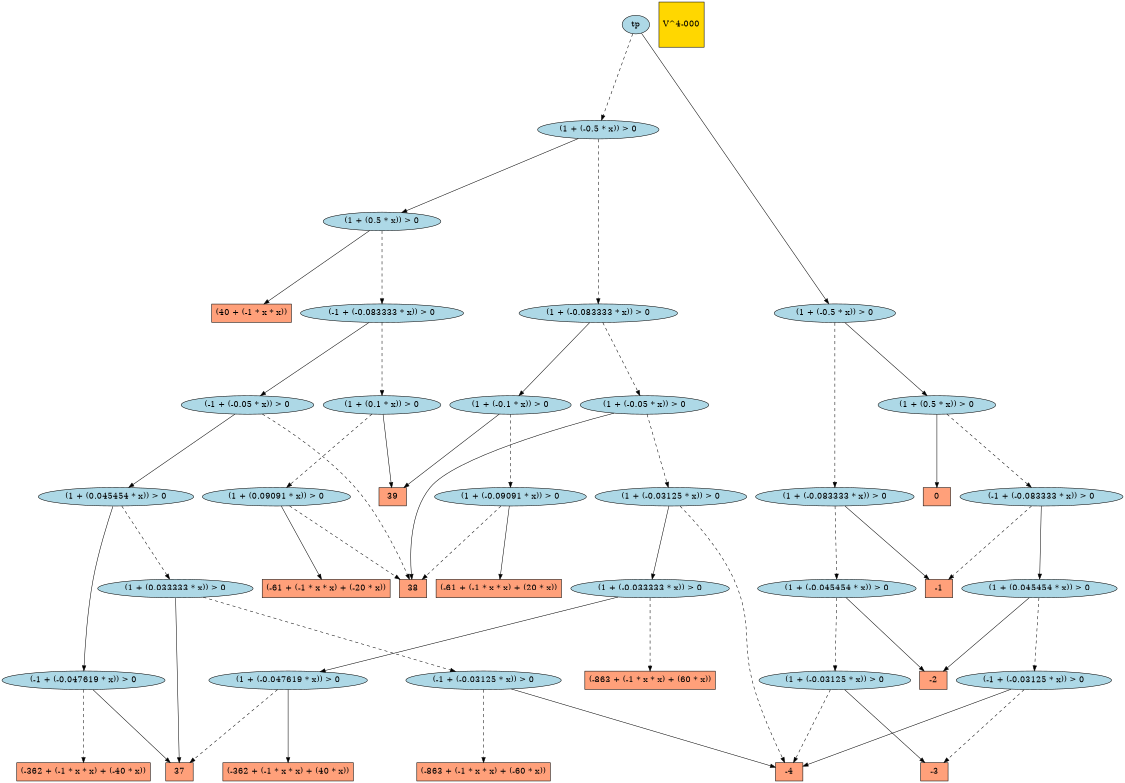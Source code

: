 digraph G { 
graph [ fontname = "Helvetica",fontsize="16",ratio = "auto",
        size="7.5,10",ranksep="2.00" ];
node [fontsize="16"];
"6081" [label="(-863 + (-1 * x * x) + (-60 * x))",fillcolor=lightsalmon,color=black,shape=box,style=filled];
"1458" [label="(-362 + (-1 * x * x) + (40 * x))",fillcolor=lightsalmon,color=black,shape=box,style=filled];
"4047" [label="37",fillcolor=lightsalmon,color=black,shape=box,style=filled];
"4045" [label="-4",fillcolor=lightsalmon,color=black,shape=box,style=filled];
"8618" [label="(-1 + (-0.05 * x)) > 0",fillcolor=lightblue,color=black,shape=ellipse,style=filled];
"8617" [label="(1 + (0.045454 * x)) > 0",fillcolor=lightblue,color=black,shape=ellipse,style=filled];
"9222" [label="(1 + (-0.083333 * x)) > 0",fillcolor=lightblue,color=black,shape=ellipse,style=filled];
"8616" [label="(1 + (0.033333 * x)) > 0",fillcolor=lightblue,color=black,shape=ellipse,style=filled];
"12" [label="-1",fillcolor=lightsalmon,color=black,shape=box,style=filled];
"8615" [label="(-1 + (-0.03125 * x)) > 0",fillcolor=lightblue,color=black,shape=ellipse,style=filled];
"9472" [label="(1 + (0.5 * x)) > 0",fillcolor=lightblue,color=black,shape=ellipse,style=filled];
"8817" [label="(-1 + (-0.083333 * x)) > 0",fillcolor=lightblue,color=black,shape=ellipse,style=filled];
"287" [label="(-61 + (-1 * x * x) + (20 * x))",fillcolor=lightsalmon,color=black,shape=box,style=filled];
"7949" [label="(-1 + (-0.047619 * x)) > 0",fillcolor=lightblue,color=black,shape=ellipse,style=filled];
"3176" [label="(1 + (0.1 * x)) > 0",fillcolor=lightblue,color=black,shape=ellipse,style=filled];
"2205" [label="(1 + (-0.1 * x)) > 0",fillcolor=lightblue,color=black,shape=ellipse,style=filled];
"9479" [label="(1 + (-0.5 * x)) > 0",fillcolor=lightblue,color=black,shape=ellipse,style=filled];
"2204" [label="(1 + (-0.09091 * x)) > 0",fillcolor=lightblue,color=black,shape=ellipse,style=filled];
"267" [label="39",fillcolor=lightsalmon,color=black,shape=box,style=filled];
"9145" [label="(1 + (-0.045454 * x)) > 0",fillcolor=lightblue,color=black,shape=ellipse,style=filled];
"6398" [label="(1 + (-0.083333 * x)) > 0",fillcolor=lightblue,color=black,shape=ellipse,style=filled];
"9441" [label="(-1 + (-0.03125 * x)) > 0",fillcolor=lightblue,color=black,shape=ellipse,style=filled];
"9446" [label="(1 + (0.045454 * x)) > 0",fillcolor=lightblue,color=black,shape=ellipse,style=filled];
"304" [label="(-61 + (-1 * x * x) + (-20 * x))",fillcolor=lightsalmon,color=black,shape=box,style=filled];
"5507" [label="(1 + (-0.033333 * x)) > 0",fillcolor=lightblue,color=black,shape=ellipse,style=filled];
"8824" [label="(1 + (0.5 * x)) > 0",fillcolor=lightblue,color=black,shape=ellipse,style=filled];
"5506" [label="(1 + (-0.047619 * x)) > 0",fillcolor=lightblue,color=black,shape=ellipse,style=filled];
"8825" [label="(1 + (-0.5 * x)) > 0",fillcolor=lightblue,color=black,shape=ellipse,style=filled];
"1" [label="0",fillcolor=lightsalmon,color=black,shape=box,style=filled];
"1235" [label="-3",fillcolor=lightsalmon,color=black,shape=box,style=filled];
"9480" [label="tp",fillcolor=lightblue,color=black,shape=ellipse,style=filled];
"1237" [label="38",fillcolor=lightsalmon,color=black,shape=box,style=filled];
"4627" [label="(-863 + (-1 * x * x) + (60 * x))",fillcolor=lightsalmon,color=black,shape=box,style=filled];
"160" [label="-2",fillcolor=lightsalmon,color=black,shape=box,style=filled];
"8" [label="(40 + (-1 * x * x))",fillcolor=lightsalmon,color=black,shape=box,style=filled];
"_temp_" [label="V^4-000",fillcolor=gold1,color=black,shape=square,style=filled];
"1835" [label="(-362 + (-1 * x * x) + (-40 * x))",fillcolor=lightsalmon,color=black,shape=box,style=filled];
"9465" [label="(-1 + (-0.083333 * x)) > 0",fillcolor=lightblue,color=black,shape=ellipse,style=filled];
"9130" [label="(1 + (-0.03125 * x)) > 0",fillcolor=lightblue,color=black,shape=ellipse,style=filled];
"5509" [label="(1 + (-0.05 * x)) > 0",fillcolor=lightblue,color=black,shape=ellipse,style=filled];
"5508" [label="(1 + (-0.03125 * x)) > 0",fillcolor=lightblue,color=black,shape=ellipse,style=filled];
"3122" [label="(1 + (0.09091 * x)) > 0",fillcolor=lightblue,color=black,shape=ellipse,style=filled];
"8618" -> "1237" [color=black,style=dashed];
"8618" -> "8617" [color=black,style=solid];
"8617" -> "7949" [color=black,style=solid];
"8617" -> "8616" [color=black,style=dashed];
"9222" -> "9145" [color=black,style=dashed];
"9222" -> "12" [color=black,style=solid];
"8616" -> "4047" [color=black,style=solid];
"8616" -> "8615" [color=black,style=dashed];
"8615" -> "6081" [color=black,style=dashed];
"8615" -> "4045" [color=black,style=solid];
"9472" -> "1" [color=black,style=solid];
"9472" -> "9465" [color=black,style=dashed];
"8817" -> "3176" [color=black,style=dashed];
"8817" -> "8618" [color=black,style=solid];
"7949" -> "4047" [color=black,style=solid];
"7949" -> "1835" [color=black,style=dashed];
"3176" -> "267" [color=black,style=solid];
"3176" -> "3122" [color=black,style=dashed];
"2205" -> "2204" [color=black,style=dashed];
"2205" -> "267" [color=black,style=solid];
"9479" -> "9472" [color=black,style=solid];
"9479" -> "9222" [color=black,style=dashed];
"2204" -> "287" [color=black,style=solid];
"2204" -> "1237" [color=black,style=dashed];
"9145" -> "160" [color=black,style=solid];
"9145" -> "9130" [color=black,style=dashed];
"6398" -> "2205" [color=black,style=solid];
"6398" -> "5509" [color=black,style=dashed];
"9441" -> "1235" [color=black,style=dashed];
"9441" -> "4045" [color=black,style=solid];
"9446" -> "9441" [color=black,style=dashed];
"9446" -> "160" [color=black,style=solid];
"5507" -> "5506" [color=black,style=solid];
"5507" -> "4627" [color=black,style=dashed];
"8824" -> "8817" [color=black,style=dashed];
"8824" -> "8" [color=black,style=solid];
"5506" -> "1458" [color=black,style=solid];
"5506" -> "4047" [color=black,style=dashed];
"8825" -> "8824" [color=black,style=solid];
"8825" -> "6398" [color=black,style=dashed];
"9480" -> "8825" [color=black,style=dashed];
"9480" -> "9479" [color=black,style=solid];
"9465" -> "9446" [color=black,style=solid];
"9465" -> "12" [color=black,style=dashed];
"9130" -> "1235" [color=black,style=solid];
"9130" -> "4045" [color=black,style=dashed];
"5509" -> "1237" [color=black,style=solid];
"5509" -> "5508" [color=black,style=dashed];
"5508" -> "5507" [color=black,style=solid];
"5508" -> "4045" [color=black,style=dashed];
"3122" -> "1237" [color=black,style=dashed];
"3122" -> "304" [color=black,style=solid];
}
